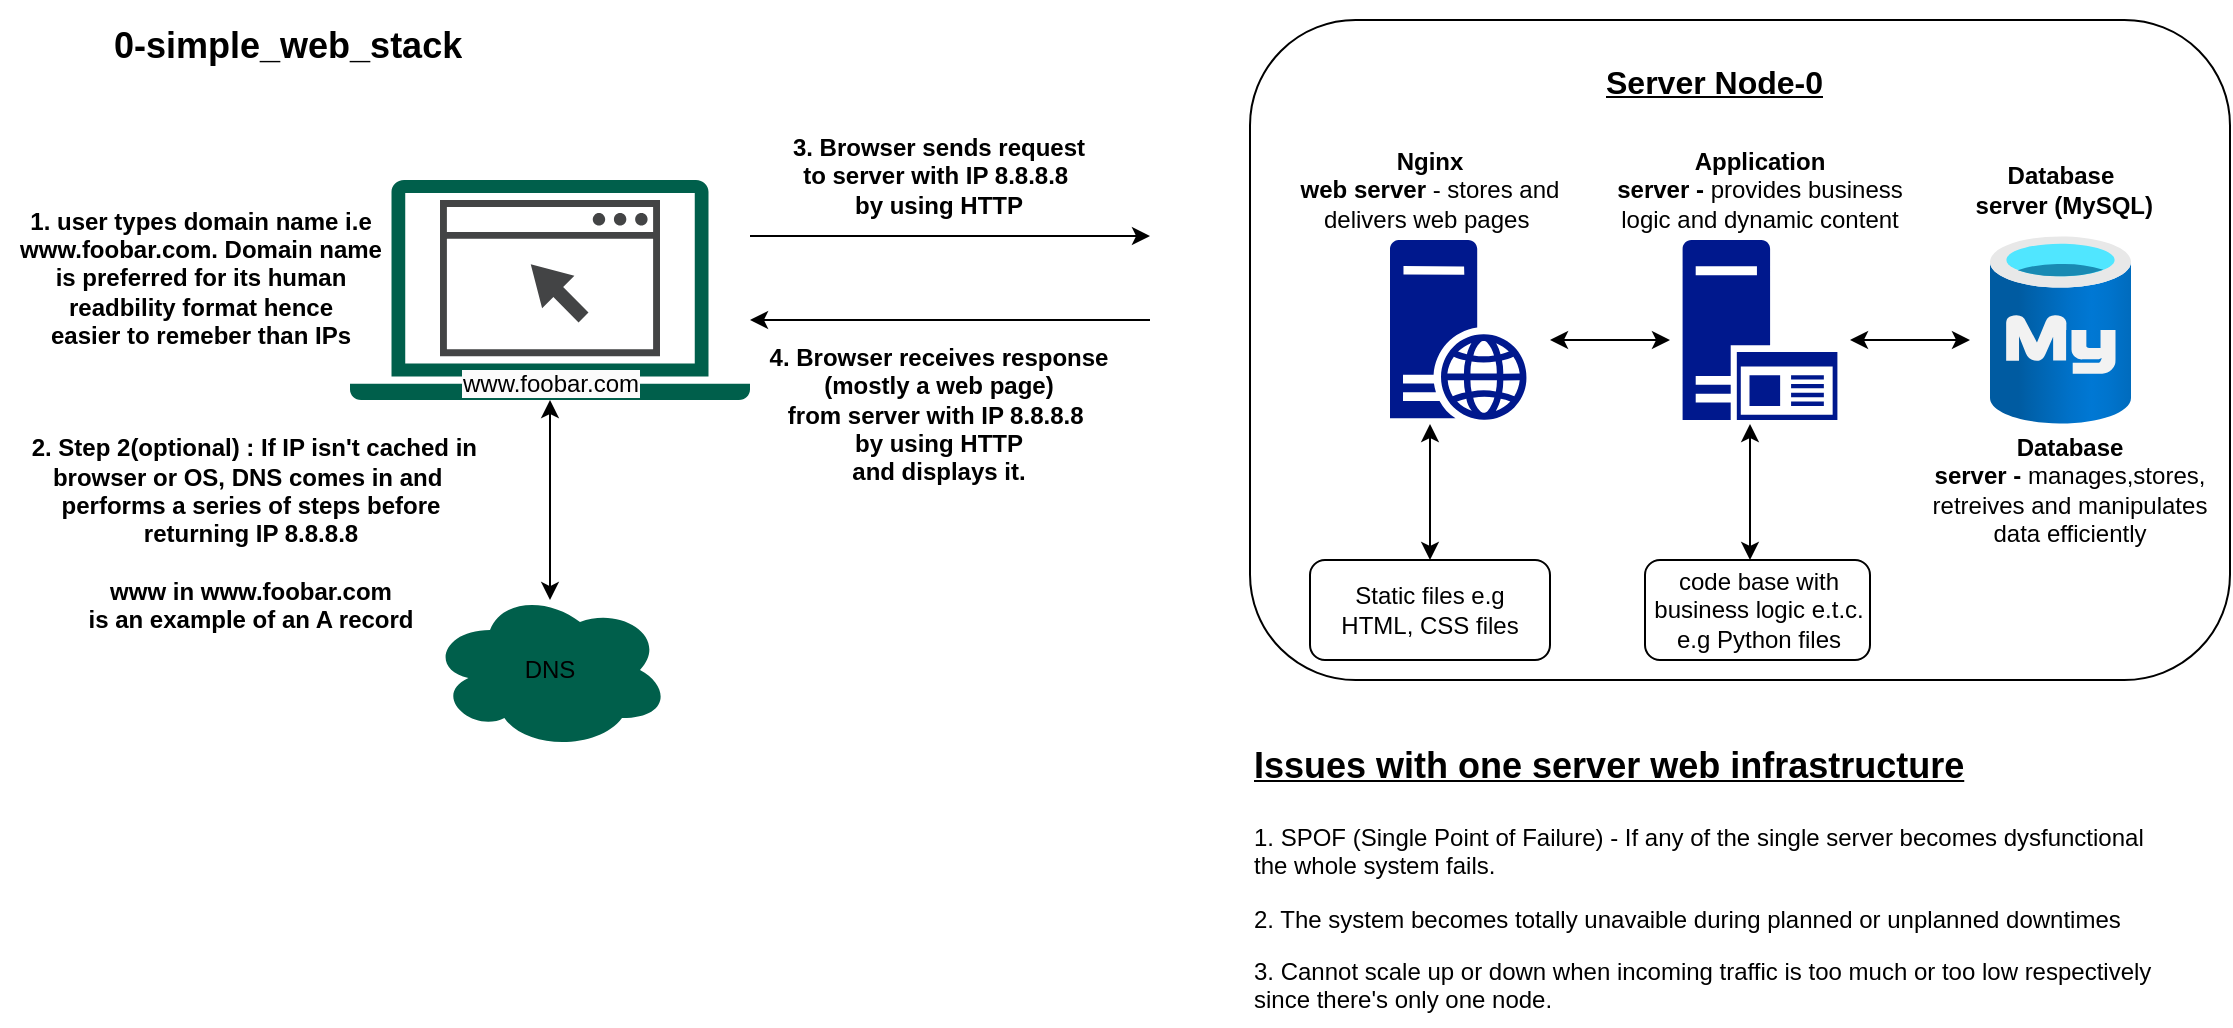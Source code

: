 <mxfile version="24.4.14" type="github">
  <diagram name="Page-1" id="LxcEkJXeemVzac14Wpr5">
    <mxGraphModel dx="1510" dy="391" grid="0" gridSize="10" guides="1" tooltips="1" connect="1" arrows="1" fold="1" page="0" pageScale="1" pageWidth="827" pageHeight="1169" math="0" shadow="0">
      <root>
        <mxCell id="0" />
        <mxCell id="1" parent="0" />
        <mxCell id="h-j9t63NOMBpBHXlyPHI-53" value="" style="rounded=1;whiteSpace=wrap;html=1;arcSize=16;" vertex="1" parent="1">
          <mxGeometry x="570" y="50" width="490" height="330" as="geometry" />
        </mxCell>
        <mxCell id="h-j9t63NOMBpBHXlyPHI-1" value="" style="sketch=0;pointerEvents=1;shadow=0;dashed=0;html=1;strokeColor=none;fillColor=#005F4B;labelPosition=center;verticalLabelPosition=bottom;verticalAlign=top;align=center;outlineConnect=0;shape=mxgraph.veeam2.laptop;" vertex="1" parent="1">
          <mxGeometry x="120" y="130" width="200" height="110" as="geometry" />
        </mxCell>
        <UserObject label="&lt;span style=&quot;color: rgb(0, 0, 0); font-family: Helvetica; font-size: 12px; font-style: normal; font-variant-ligatures: normal; font-variant-caps: normal; font-weight: 400; letter-spacing: normal; orphans: 2; text-align: center; text-indent: 0px; text-transform: none; widows: 2; word-spacing: 0px; -webkit-text-stroke-width: 0px; white-space: nowrap; background-color: rgb(251, 251, 251); text-decoration-thickness: initial; text-decoration-style: initial; text-decoration-color: initial; display: inline !important; float: none;&quot;&gt;www.foobar.com&lt;/span&gt;" link="&lt;span style=&quot;color: rgb(0, 0, 0); font-family: Helvetica; font-size: 12px; font-style: normal; font-variant-ligatures: normal; font-variant-caps: normal; font-weight: 400; letter-spacing: normal; orphans: 2; text-align: center; text-indent: 0px; text-transform: none; widows: 2; word-spacing: 0px; -webkit-text-stroke-width: 0px; white-space: nowrap; background-color: rgb(251, 251, 251); text-decoration-thickness: initial; text-decoration-style: initial; text-decoration-color: initial; display: inline !important; float: none;&quot;&gt;www.foobar.com&lt;/span&gt;" id="h-j9t63NOMBpBHXlyPHI-11">
          <mxCell style="sketch=0;pointerEvents=1;shadow=0;dashed=0;html=1;strokeColor=none;fillColor=#434445;aspect=fixed;labelPosition=center;verticalLabelPosition=bottom;verticalAlign=top;align=center;outlineConnect=0;shape=mxgraph.vvd.web_browser;" vertex="1" parent="1">
            <mxGeometry x="165" y="140" width="110" height="78.1" as="geometry" />
          </mxCell>
        </UserObject>
        <mxCell id="h-j9t63NOMBpBHXlyPHI-12" value="" style="ellipse;shape=cloud;whiteSpace=wrap;html=1;verticalAlign=top;fillColor=#005F4B;strokeColor=none;sketch=0;pointerEvents=1;shadow=0;dashed=0;" vertex="1" parent="1">
          <mxGeometry x="160" y="335" width="120" height="80" as="geometry" />
        </mxCell>
        <mxCell id="h-j9t63NOMBpBHXlyPHI-14" value="" style="endArrow=classic;startArrow=classic;html=1;rounded=0;exitX=0.5;exitY=0.063;exitDx=0;exitDy=0;exitPerimeter=0;" edge="1" parent="1" source="h-j9t63NOMBpBHXlyPHI-12" target="h-j9t63NOMBpBHXlyPHI-1">
          <mxGeometry width="50" height="50" relative="1" as="geometry">
            <mxPoint x="190" y="330" as="sourcePoint" />
            <mxPoint x="240" y="280" as="targetPoint" />
          </mxGeometry>
        </mxCell>
        <mxCell id="h-j9t63NOMBpBHXlyPHI-15" value="DNS" style="text;html=1;align=center;verticalAlign=middle;whiteSpace=wrap;rounded=0;" vertex="1" parent="1">
          <mxGeometry x="190" y="360" width="60" height="30" as="geometry" />
        </mxCell>
        <mxCell id="h-j9t63NOMBpBHXlyPHI-18" value="&lt;h1 style=&quot;margin-top: 0px;&quot;&gt;&lt;font style=&quot;font-size: 18px;&quot;&gt;0-simple_web_stack&lt;/font&gt;&lt;/h1&gt;" style="text;html=1;whiteSpace=wrap;overflow=hidden;rounded=0;" vertex="1" parent="1">
          <mxGeometry y="40" width="180" height="40" as="geometry" />
        </mxCell>
        <mxCell id="h-j9t63NOMBpBHXlyPHI-19" value="" style="endArrow=classic;html=1;rounded=0;" edge="1" parent="1">
          <mxGeometry width="50" height="50" relative="1" as="geometry">
            <mxPoint x="320" y="158" as="sourcePoint" />
            <mxPoint x="520" y="158" as="targetPoint" />
          </mxGeometry>
        </mxCell>
        <mxCell id="h-j9t63NOMBpBHXlyPHI-25" value="" style="endArrow=classic;html=1;rounded=0;entryX=0;entryY=0.25;entryDx=0;entryDy=0;" edge="1" parent="1">
          <mxGeometry width="50" height="50" relative="1" as="geometry">
            <mxPoint x="520" y="200" as="sourcePoint" />
            <mxPoint x="320" y="200.0" as="targetPoint" />
          </mxGeometry>
        </mxCell>
        <mxCell id="h-j9t63NOMBpBHXlyPHI-26" value="&lt;b&gt;3. Browser sends request&lt;/b&gt;&lt;div&gt;&lt;b&gt;to server with IP 8.8.8.8&amp;nbsp;&lt;/b&gt;&lt;/div&gt;&lt;div&gt;&lt;b&gt;by using HTTP&lt;/b&gt;&lt;/div&gt;" style="text;html=1;align=center;verticalAlign=middle;resizable=0;points=[];autosize=1;strokeColor=none;fillColor=none;" vertex="1" parent="1">
          <mxGeometry x="329" y="98" width="170" height="60" as="geometry" />
        </mxCell>
        <mxCell id="h-j9t63NOMBpBHXlyPHI-27" value="&lt;b&gt;&amp;nbsp;2. Step 2(optional) : If IP isn&#39;t cached in&lt;/b&gt;&lt;div&gt;&lt;b&gt;browser or OS, DNS comes in and&amp;nbsp;&lt;/b&gt;&lt;/div&gt;&lt;div&gt;&lt;b&gt;performs a series of steps before&lt;/b&gt;&lt;/div&gt;&lt;div&gt;&lt;b&gt;returning IP 8.8.8.8&lt;/b&gt;&lt;/div&gt;&lt;div&gt;&lt;b&gt;&lt;br&gt;&lt;/b&gt;&lt;/div&gt;&lt;div&gt;&lt;b&gt;www in www.foobar.com&lt;/b&gt;&lt;/div&gt;&lt;div&gt;&lt;b&gt;is an example of an A record&lt;/b&gt;&lt;/div&gt;" style="text;html=1;align=center;verticalAlign=middle;resizable=0;points=[];autosize=1;strokeColor=none;fillColor=none;" vertex="1" parent="1">
          <mxGeometry x="-55" y="252" width="250" height="110" as="geometry" />
        </mxCell>
        <mxCell id="h-j9t63NOMBpBHXlyPHI-28" value="&lt;div&gt;&lt;b&gt;&lt;br&gt;&lt;/b&gt;&lt;/div&gt;&lt;b&gt;4. Browser receives response&lt;/b&gt;&lt;div&gt;&lt;b&gt;(mostly a web page)&lt;br&gt;&lt;/b&gt;&lt;div&gt;&lt;div&gt;&lt;b&gt;from server with IP 8.8.8.8&amp;nbsp;&lt;/b&gt;&lt;/div&gt;&lt;div&gt;&lt;b&gt;by using HTTP&lt;/b&gt;&lt;/div&gt;&lt;/div&gt;&lt;/div&gt;&lt;div&gt;&lt;b&gt;and displays it.&lt;/b&gt;&lt;/div&gt;" style="text;html=1;align=center;verticalAlign=middle;resizable=0;points=[];autosize=1;strokeColor=none;fillColor=none;" vertex="1" parent="1">
          <mxGeometry x="319" y="190" width="190" height="100" as="geometry" />
        </mxCell>
        <mxCell id="h-j9t63NOMBpBHXlyPHI-29" value="" style="sketch=0;aspect=fixed;pointerEvents=1;shadow=0;dashed=0;html=1;strokeColor=none;labelPosition=center;verticalLabelPosition=bottom;verticalAlign=top;align=center;fillColor=#00188D;shape=mxgraph.mscae.enterprise.web_server" vertex="1" parent="1">
          <mxGeometry x="640" y="160" width="68.4" height="90" as="geometry" />
        </mxCell>
        <mxCell id="h-j9t63NOMBpBHXlyPHI-32" value="" style="sketch=0;aspect=fixed;pointerEvents=1;shadow=0;dashed=0;html=1;strokeColor=none;labelPosition=center;verticalLabelPosition=bottom;verticalAlign=top;align=center;fillColor=#00188D;shape=mxgraph.mscae.enterprise.application_server2" vertex="1" parent="1">
          <mxGeometry x="786.3" y="160" width="77.4" height="90" as="geometry" />
        </mxCell>
        <mxCell id="h-j9t63NOMBpBHXlyPHI-33" value="" style="image;aspect=fixed;html=1;points=[];align=center;fontSize=12;image=img/lib/azure2/databases/Azure_Database_MySQL_Server.svg;" vertex="1" parent="1">
          <mxGeometry x="940" y="158" width="70.5" height="94" as="geometry" />
        </mxCell>
        <mxCell id="h-j9t63NOMBpBHXlyPHI-34" value="&lt;b&gt;Nginx&lt;/b&gt;&lt;div&gt;&lt;b&gt;web server&lt;/b&gt; - stores and delivers web pages&amp;nbsp;&lt;/div&gt;" style="text;html=1;align=center;verticalAlign=middle;whiteSpace=wrap;rounded=0;" vertex="1" parent="1">
          <mxGeometry x="590" y="120" width="140" height="30" as="geometry" />
        </mxCell>
        <mxCell id="h-j9t63NOMBpBHXlyPHI-36" value="&lt;b&gt;Application&lt;/b&gt;&lt;div&gt;&lt;b&gt;server - &lt;/b&gt;provides business logic and dynamic content&lt;/div&gt;" style="text;html=1;align=center;verticalAlign=middle;whiteSpace=wrap;rounded=0;" vertex="1" parent="1">
          <mxGeometry x="745" y="120" width="160" height="30" as="geometry" />
        </mxCell>
        <mxCell id="h-j9t63NOMBpBHXlyPHI-37" value="&lt;b&gt;Database&lt;/b&gt;&lt;div&gt;&lt;b&gt;&amp;nbsp;server (MySQL)&lt;/b&gt;&lt;/div&gt;" style="text;html=1;align=center;verticalAlign=middle;whiteSpace=wrap;rounded=0;" vertex="1" parent="1">
          <mxGeometry x="927.63" y="120" width="95.25" height="30" as="geometry" />
        </mxCell>
        <mxCell id="h-j9t63NOMBpBHXlyPHI-38" value="Static files e.g&lt;div&gt;HTML, CSS files&lt;/div&gt;" style="rounded=1;whiteSpace=wrap;html=1;" vertex="1" parent="1">
          <mxGeometry x="600" y="320" width="120" height="50" as="geometry" />
        </mxCell>
        <mxCell id="h-j9t63NOMBpBHXlyPHI-40" value="code base with business logic e.t.c. e.g Python files" style="rounded=1;whiteSpace=wrap;html=1;" vertex="1" parent="1">
          <mxGeometry x="767.5" y="320" width="112.5" height="50" as="geometry" />
        </mxCell>
        <mxCell id="h-j9t63NOMBpBHXlyPHI-45" value="" style="endArrow=classic;startArrow=classic;html=1;rounded=0;exitX=0.5;exitY=0;exitDx=0;exitDy=0;exitPerimeter=0;" edge="1" parent="1" source="h-j9t63NOMBpBHXlyPHI-38">
          <mxGeometry width="50" height="50" relative="1" as="geometry">
            <mxPoint x="660" y="352" as="sourcePoint" />
            <mxPoint x="660" y="252" as="targetPoint" />
          </mxGeometry>
        </mxCell>
        <mxCell id="h-j9t63NOMBpBHXlyPHI-47" value="" style="endArrow=classic;startArrow=classic;html=1;rounded=0;exitX=0.5;exitY=0;exitDx=0;exitDy=0;exitPerimeter=0;" edge="1" parent="1">
          <mxGeometry width="50" height="50" relative="1" as="geometry">
            <mxPoint x="820" y="320" as="sourcePoint" />
            <mxPoint x="820" y="252" as="targetPoint" />
          </mxGeometry>
        </mxCell>
        <mxCell id="h-j9t63NOMBpBHXlyPHI-51" value="" style="endArrow=classic;startArrow=classic;html=1;rounded=0;" edge="1" parent="1">
          <mxGeometry width="50" height="50" relative="1" as="geometry">
            <mxPoint x="720" y="210" as="sourcePoint" />
            <mxPoint x="780" y="210" as="targetPoint" />
          </mxGeometry>
        </mxCell>
        <mxCell id="h-j9t63NOMBpBHXlyPHI-54" value="" style="endArrow=classic;startArrow=classic;html=1;rounded=0;" edge="1" parent="1">
          <mxGeometry width="50" height="50" relative="1" as="geometry">
            <mxPoint x="870" y="210" as="sourcePoint" />
            <mxPoint x="930" y="210" as="targetPoint" />
          </mxGeometry>
        </mxCell>
        <mxCell id="h-j9t63NOMBpBHXlyPHI-55" value="&lt;b&gt;1. user types domain name i.e&lt;/b&gt;&lt;div&gt;&lt;b&gt;www.foobar.com. Domain name&lt;/b&gt;&lt;/div&gt;&lt;div&gt;&lt;b&gt;is preferred for its human&lt;/b&gt;&lt;/div&gt;&lt;div&gt;&lt;b&gt;readbility format hence&lt;/b&gt;&lt;/div&gt;&lt;div&gt;&lt;b&gt;easier to remeber than IPs&lt;/b&gt;&lt;/div&gt;" style="text;html=1;align=center;verticalAlign=middle;resizable=0;points=[];autosize=1;strokeColor=none;fillColor=none;" vertex="1" parent="1">
          <mxGeometry x="-55" y="134.05" width="200" height="90" as="geometry" />
        </mxCell>
        <mxCell id="h-j9t63NOMBpBHXlyPHI-57" value="&lt;h1 style=&quot;margin-top: 0px;&quot;&gt;&lt;font size=&quot;3&quot; style=&quot;&quot;&gt;&lt;u style=&quot;&quot;&gt;Server Node-0&lt;/u&gt;&lt;/font&gt;&lt;/h1&gt;" style="text;html=1;whiteSpace=wrap;overflow=hidden;rounded=0;" vertex="1" parent="1">
          <mxGeometry x="746.25" y="58" width="137.5" height="40" as="geometry" />
        </mxCell>
        <mxCell id="h-j9t63NOMBpBHXlyPHI-60" value="&lt;b&gt;Database&lt;/b&gt;&lt;div&gt;&lt;b&gt;server - &lt;/b&gt;manages,stores, retreives and manipulates data efficiently&lt;/div&gt;" style="text;html=1;align=center;verticalAlign=middle;whiteSpace=wrap;rounded=0;" vertex="1" parent="1">
          <mxGeometry x="900" y="270" width="160" height="30" as="geometry" />
        </mxCell>
        <mxCell id="h-j9t63NOMBpBHXlyPHI-64" value="&lt;h1 style=&quot;margin-top: 0px;&quot;&gt;&lt;font style=&quot;font-size: 18px;&quot;&gt;&lt;u&gt;Issues with one server web infrastructure&lt;/u&gt;&lt;/font&gt;&lt;/h1&gt;&lt;p&gt;1. SPOF (Single Point of Failure) - If any of the single server becomes dysfunctional the whole system fails.&lt;/p&gt;&lt;p&gt;2. The system becomes totally unavaible during planned or unplanned downtimes&lt;/p&gt;&lt;p&gt;3. Cannot scale up or down when incoming traffic is too much or too low respectively since there&#39;s only one node.&lt;/p&gt;" style="text;html=1;whiteSpace=wrap;overflow=hidden;rounded=0;" vertex="1" parent="1">
          <mxGeometry x="570" y="400" width="460" height="150" as="geometry" />
        </mxCell>
      </root>
    </mxGraphModel>
  </diagram>
</mxfile>
